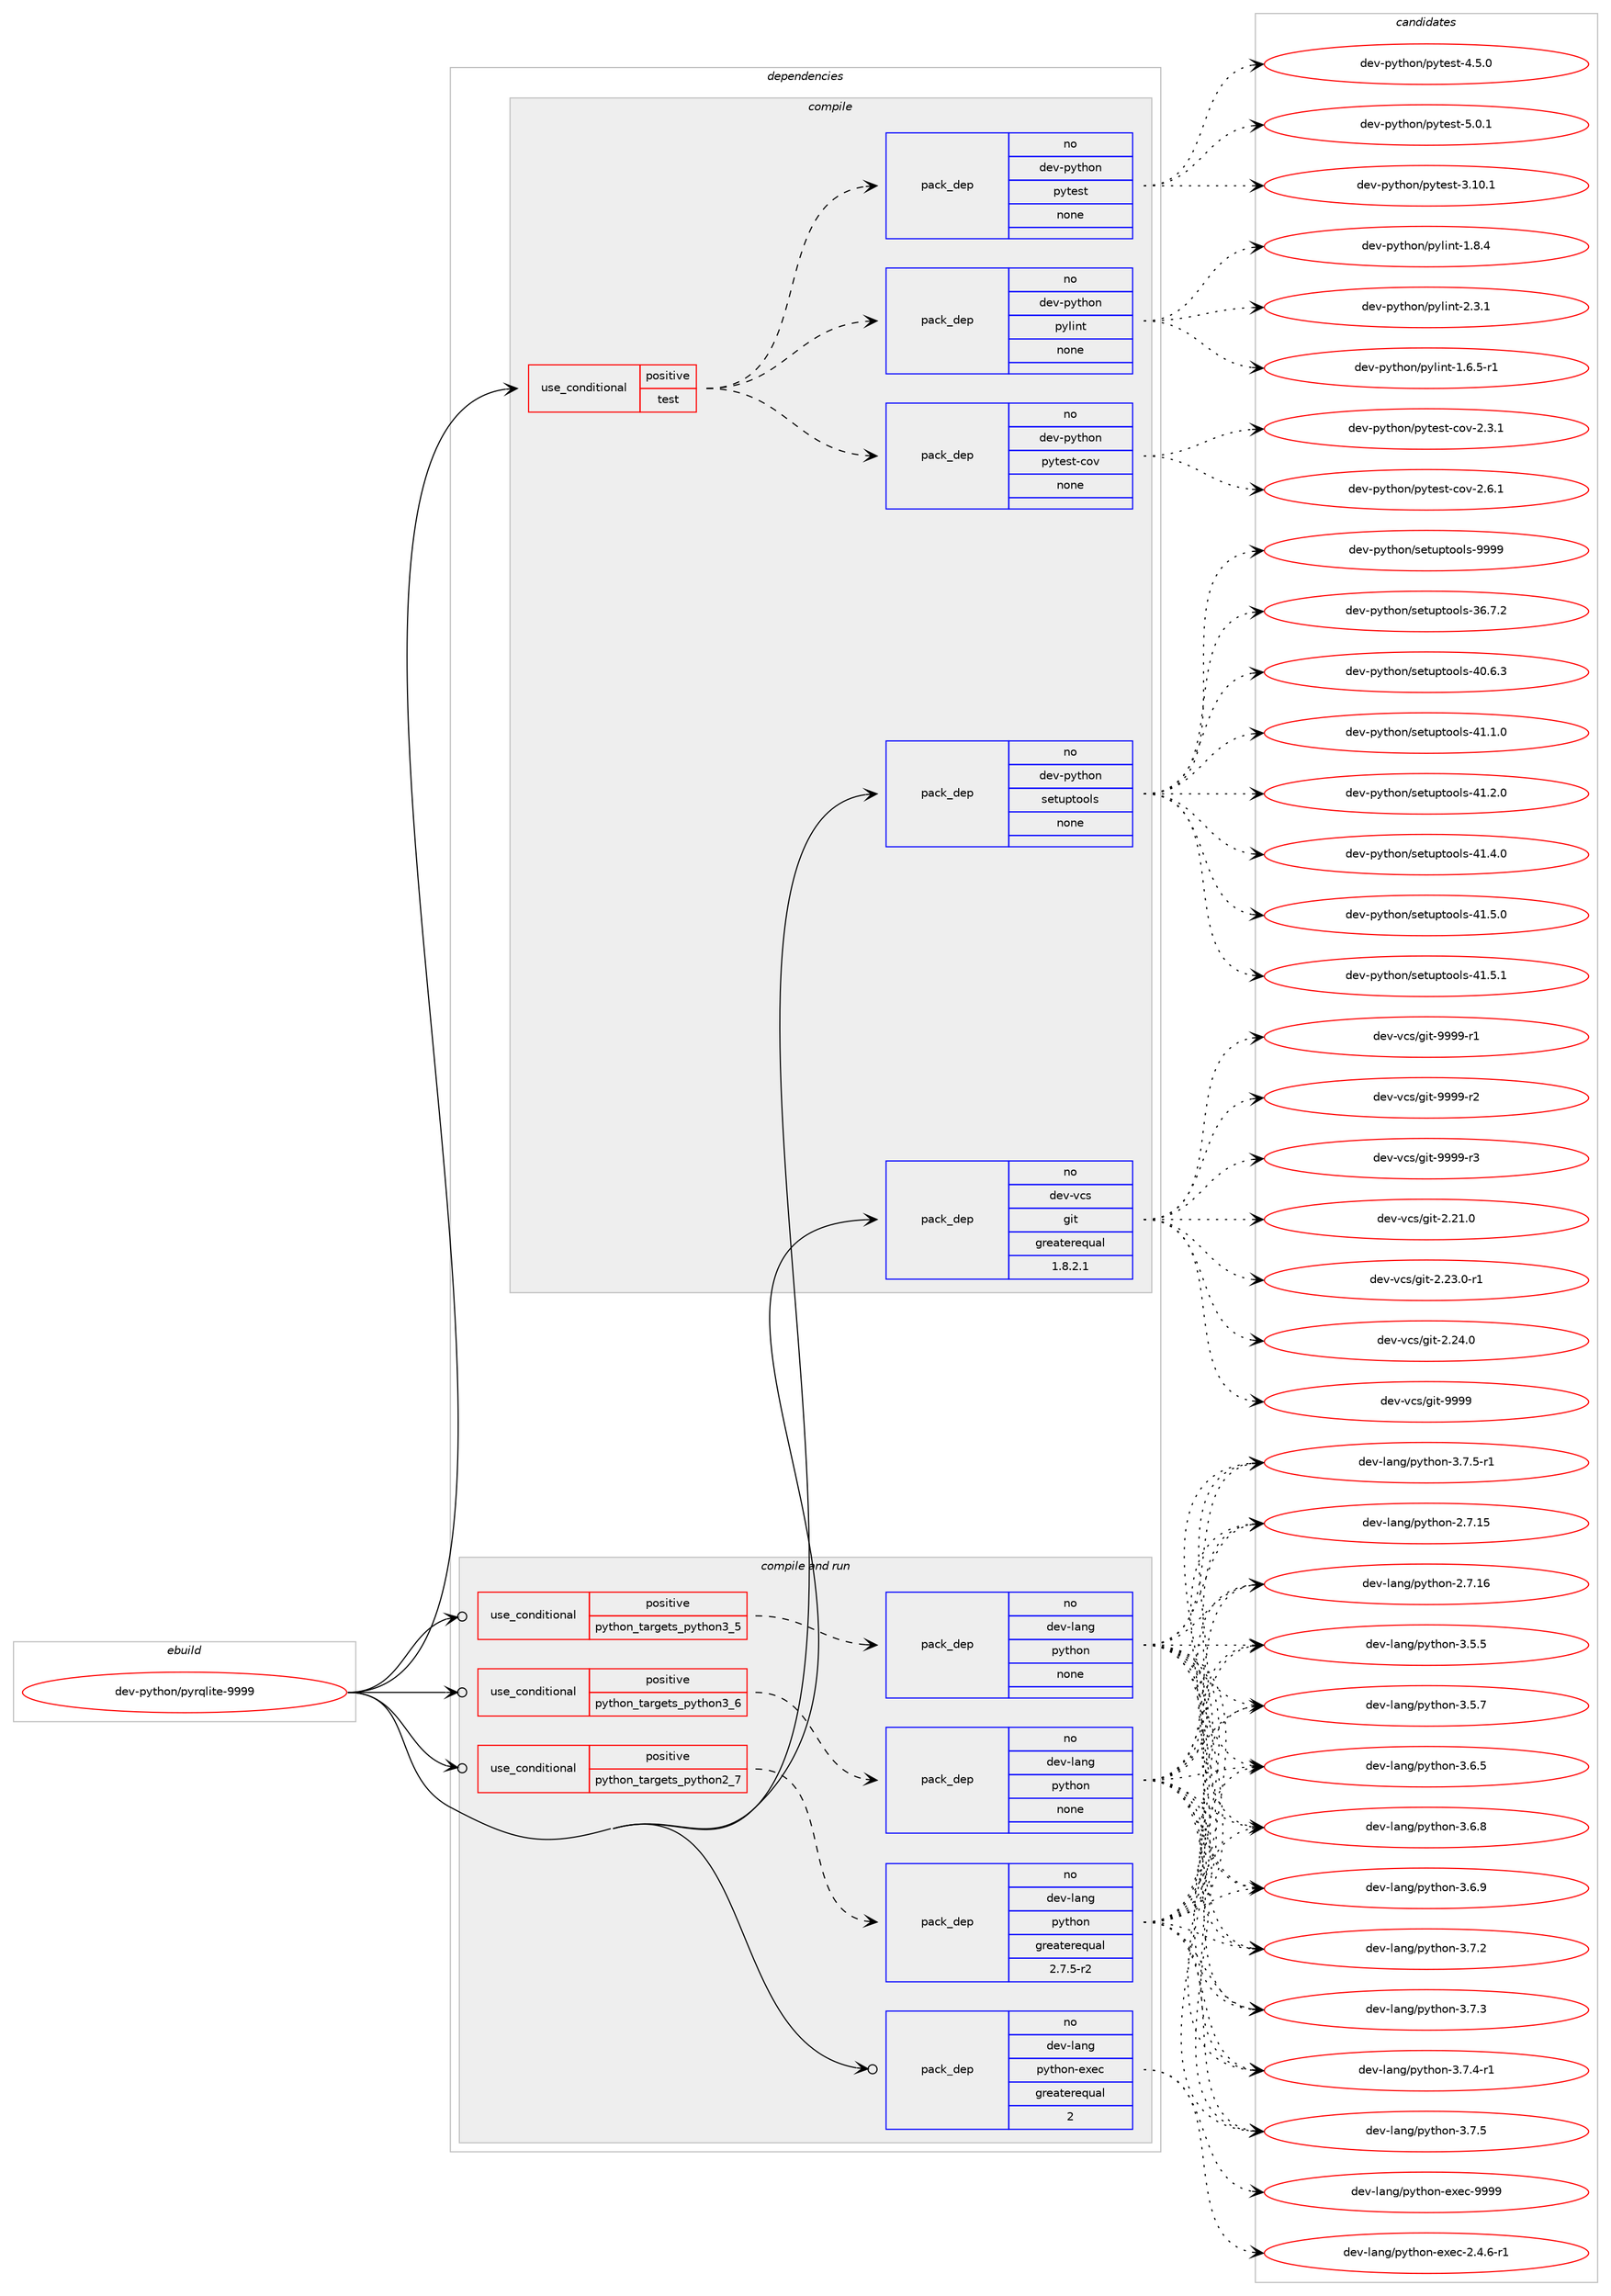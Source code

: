 digraph prolog {

# *************
# Graph options
# *************

newrank=true;
concentrate=true;
compound=true;
graph [rankdir=LR,fontname=Helvetica,fontsize=10,ranksep=1.5];#, ranksep=2.5, nodesep=0.2];
edge  [arrowhead=vee];
node  [fontname=Helvetica,fontsize=10];

# **********
# The ebuild
# **********

subgraph cluster_leftcol {
color=gray;
rank=same;
label=<<i>ebuild</i>>;
id [label="dev-python/pyrqlite-9999", color=red, width=4, href="../dev-python/pyrqlite-9999.svg"];
}

# ****************
# The dependencies
# ****************

subgraph cluster_midcol {
color=gray;
label=<<i>dependencies</i>>;
subgraph cluster_compile {
fillcolor="#eeeeee";
style=filled;
label=<<i>compile</i>>;
subgraph cond146718 {
dependency628443 [label=<<TABLE BORDER="0" CELLBORDER="1" CELLSPACING="0" CELLPADDING="4"><TR><TD ROWSPAN="3" CELLPADDING="10">use_conditional</TD></TR><TR><TD>positive</TD></TR><TR><TD>test</TD></TR></TABLE>>, shape=none, color=red];
subgraph pack469865 {
dependency628444 [label=<<TABLE BORDER="0" CELLBORDER="1" CELLSPACING="0" CELLPADDING="4" WIDTH="220"><TR><TD ROWSPAN="6" CELLPADDING="30">pack_dep</TD></TR><TR><TD WIDTH="110">no</TD></TR><TR><TD>dev-python</TD></TR><TR><TD>pytest</TD></TR><TR><TD>none</TD></TR><TR><TD></TD></TR></TABLE>>, shape=none, color=blue];
}
dependency628443:e -> dependency628444:w [weight=20,style="dashed",arrowhead="vee"];
subgraph pack469866 {
dependency628445 [label=<<TABLE BORDER="0" CELLBORDER="1" CELLSPACING="0" CELLPADDING="4" WIDTH="220"><TR><TD ROWSPAN="6" CELLPADDING="30">pack_dep</TD></TR><TR><TD WIDTH="110">no</TD></TR><TR><TD>dev-python</TD></TR><TR><TD>pytest-cov</TD></TR><TR><TD>none</TD></TR><TR><TD></TD></TR></TABLE>>, shape=none, color=blue];
}
dependency628443:e -> dependency628445:w [weight=20,style="dashed",arrowhead="vee"];
subgraph pack469867 {
dependency628446 [label=<<TABLE BORDER="0" CELLBORDER="1" CELLSPACING="0" CELLPADDING="4" WIDTH="220"><TR><TD ROWSPAN="6" CELLPADDING="30">pack_dep</TD></TR><TR><TD WIDTH="110">no</TD></TR><TR><TD>dev-python</TD></TR><TR><TD>pylint</TD></TR><TR><TD>none</TD></TR><TR><TD></TD></TR></TABLE>>, shape=none, color=blue];
}
dependency628443:e -> dependency628446:w [weight=20,style="dashed",arrowhead="vee"];
}
id:e -> dependency628443:w [weight=20,style="solid",arrowhead="vee"];
subgraph pack469868 {
dependency628447 [label=<<TABLE BORDER="0" CELLBORDER="1" CELLSPACING="0" CELLPADDING="4" WIDTH="220"><TR><TD ROWSPAN="6" CELLPADDING="30">pack_dep</TD></TR><TR><TD WIDTH="110">no</TD></TR><TR><TD>dev-python</TD></TR><TR><TD>setuptools</TD></TR><TR><TD>none</TD></TR><TR><TD></TD></TR></TABLE>>, shape=none, color=blue];
}
id:e -> dependency628447:w [weight=20,style="solid",arrowhead="vee"];
subgraph pack469869 {
dependency628448 [label=<<TABLE BORDER="0" CELLBORDER="1" CELLSPACING="0" CELLPADDING="4" WIDTH="220"><TR><TD ROWSPAN="6" CELLPADDING="30">pack_dep</TD></TR><TR><TD WIDTH="110">no</TD></TR><TR><TD>dev-vcs</TD></TR><TR><TD>git</TD></TR><TR><TD>greaterequal</TD></TR><TR><TD>1.8.2.1</TD></TR></TABLE>>, shape=none, color=blue];
}
id:e -> dependency628448:w [weight=20,style="solid",arrowhead="vee"];
}
subgraph cluster_compileandrun {
fillcolor="#eeeeee";
style=filled;
label=<<i>compile and run</i>>;
subgraph cond146719 {
dependency628449 [label=<<TABLE BORDER="0" CELLBORDER="1" CELLSPACING="0" CELLPADDING="4"><TR><TD ROWSPAN="3" CELLPADDING="10">use_conditional</TD></TR><TR><TD>positive</TD></TR><TR><TD>python_targets_python2_7</TD></TR></TABLE>>, shape=none, color=red];
subgraph pack469870 {
dependency628450 [label=<<TABLE BORDER="0" CELLBORDER="1" CELLSPACING="0" CELLPADDING="4" WIDTH="220"><TR><TD ROWSPAN="6" CELLPADDING="30">pack_dep</TD></TR><TR><TD WIDTH="110">no</TD></TR><TR><TD>dev-lang</TD></TR><TR><TD>python</TD></TR><TR><TD>greaterequal</TD></TR><TR><TD>2.7.5-r2</TD></TR></TABLE>>, shape=none, color=blue];
}
dependency628449:e -> dependency628450:w [weight=20,style="dashed",arrowhead="vee"];
}
id:e -> dependency628449:w [weight=20,style="solid",arrowhead="odotvee"];
subgraph cond146720 {
dependency628451 [label=<<TABLE BORDER="0" CELLBORDER="1" CELLSPACING="0" CELLPADDING="4"><TR><TD ROWSPAN="3" CELLPADDING="10">use_conditional</TD></TR><TR><TD>positive</TD></TR><TR><TD>python_targets_python3_5</TD></TR></TABLE>>, shape=none, color=red];
subgraph pack469871 {
dependency628452 [label=<<TABLE BORDER="0" CELLBORDER="1" CELLSPACING="0" CELLPADDING="4" WIDTH="220"><TR><TD ROWSPAN="6" CELLPADDING="30">pack_dep</TD></TR><TR><TD WIDTH="110">no</TD></TR><TR><TD>dev-lang</TD></TR><TR><TD>python</TD></TR><TR><TD>none</TD></TR><TR><TD></TD></TR></TABLE>>, shape=none, color=blue];
}
dependency628451:e -> dependency628452:w [weight=20,style="dashed",arrowhead="vee"];
}
id:e -> dependency628451:w [weight=20,style="solid",arrowhead="odotvee"];
subgraph cond146721 {
dependency628453 [label=<<TABLE BORDER="0" CELLBORDER="1" CELLSPACING="0" CELLPADDING="4"><TR><TD ROWSPAN="3" CELLPADDING="10">use_conditional</TD></TR><TR><TD>positive</TD></TR><TR><TD>python_targets_python3_6</TD></TR></TABLE>>, shape=none, color=red];
subgraph pack469872 {
dependency628454 [label=<<TABLE BORDER="0" CELLBORDER="1" CELLSPACING="0" CELLPADDING="4" WIDTH="220"><TR><TD ROWSPAN="6" CELLPADDING="30">pack_dep</TD></TR><TR><TD WIDTH="110">no</TD></TR><TR><TD>dev-lang</TD></TR><TR><TD>python</TD></TR><TR><TD>none</TD></TR><TR><TD></TD></TR></TABLE>>, shape=none, color=blue];
}
dependency628453:e -> dependency628454:w [weight=20,style="dashed",arrowhead="vee"];
}
id:e -> dependency628453:w [weight=20,style="solid",arrowhead="odotvee"];
subgraph pack469873 {
dependency628455 [label=<<TABLE BORDER="0" CELLBORDER="1" CELLSPACING="0" CELLPADDING="4" WIDTH="220"><TR><TD ROWSPAN="6" CELLPADDING="30">pack_dep</TD></TR><TR><TD WIDTH="110">no</TD></TR><TR><TD>dev-lang</TD></TR><TR><TD>python-exec</TD></TR><TR><TD>greaterequal</TD></TR><TR><TD>2</TD></TR></TABLE>>, shape=none, color=blue];
}
id:e -> dependency628455:w [weight=20,style="solid",arrowhead="odotvee"];
}
subgraph cluster_run {
fillcolor="#eeeeee";
style=filled;
label=<<i>run</i>>;
}
}

# **************
# The candidates
# **************

subgraph cluster_choices {
rank=same;
color=gray;
label=<<i>candidates</i>>;

subgraph choice469865 {
color=black;
nodesep=1;
choice100101118451121211161041111104711212111610111511645514649484649 [label="dev-python/pytest-3.10.1", color=red, width=4,href="../dev-python/pytest-3.10.1.svg"];
choice1001011184511212111610411111047112121116101115116455246534648 [label="dev-python/pytest-4.5.0", color=red, width=4,href="../dev-python/pytest-4.5.0.svg"];
choice1001011184511212111610411111047112121116101115116455346484649 [label="dev-python/pytest-5.0.1", color=red, width=4,href="../dev-python/pytest-5.0.1.svg"];
dependency628444:e -> choice100101118451121211161041111104711212111610111511645514649484649:w [style=dotted,weight="100"];
dependency628444:e -> choice1001011184511212111610411111047112121116101115116455246534648:w [style=dotted,weight="100"];
dependency628444:e -> choice1001011184511212111610411111047112121116101115116455346484649:w [style=dotted,weight="100"];
}
subgraph choice469866 {
color=black;
nodesep=1;
choice10010111845112121116104111110471121211161011151164599111118455046514649 [label="dev-python/pytest-cov-2.3.1", color=red, width=4,href="../dev-python/pytest-cov-2.3.1.svg"];
choice10010111845112121116104111110471121211161011151164599111118455046544649 [label="dev-python/pytest-cov-2.6.1", color=red, width=4,href="../dev-python/pytest-cov-2.6.1.svg"];
dependency628445:e -> choice10010111845112121116104111110471121211161011151164599111118455046514649:w [style=dotted,weight="100"];
dependency628445:e -> choice10010111845112121116104111110471121211161011151164599111118455046544649:w [style=dotted,weight="100"];
}
subgraph choice469867 {
color=black;
nodesep=1;
choice10010111845112121116104111110471121211081051101164549465446534511449 [label="dev-python/pylint-1.6.5-r1", color=red, width=4,href="../dev-python/pylint-1.6.5-r1.svg"];
choice1001011184511212111610411111047112121108105110116454946564652 [label="dev-python/pylint-1.8.4", color=red, width=4,href="../dev-python/pylint-1.8.4.svg"];
choice1001011184511212111610411111047112121108105110116455046514649 [label="dev-python/pylint-2.3.1", color=red, width=4,href="../dev-python/pylint-2.3.1.svg"];
dependency628446:e -> choice10010111845112121116104111110471121211081051101164549465446534511449:w [style=dotted,weight="100"];
dependency628446:e -> choice1001011184511212111610411111047112121108105110116454946564652:w [style=dotted,weight="100"];
dependency628446:e -> choice1001011184511212111610411111047112121108105110116455046514649:w [style=dotted,weight="100"];
}
subgraph choice469868 {
color=black;
nodesep=1;
choice100101118451121211161041111104711510111611711211611111110811545515446554650 [label="dev-python/setuptools-36.7.2", color=red, width=4,href="../dev-python/setuptools-36.7.2.svg"];
choice100101118451121211161041111104711510111611711211611111110811545524846544651 [label="dev-python/setuptools-40.6.3", color=red, width=4,href="../dev-python/setuptools-40.6.3.svg"];
choice100101118451121211161041111104711510111611711211611111110811545524946494648 [label="dev-python/setuptools-41.1.0", color=red, width=4,href="../dev-python/setuptools-41.1.0.svg"];
choice100101118451121211161041111104711510111611711211611111110811545524946504648 [label="dev-python/setuptools-41.2.0", color=red, width=4,href="../dev-python/setuptools-41.2.0.svg"];
choice100101118451121211161041111104711510111611711211611111110811545524946524648 [label="dev-python/setuptools-41.4.0", color=red, width=4,href="../dev-python/setuptools-41.4.0.svg"];
choice100101118451121211161041111104711510111611711211611111110811545524946534648 [label="dev-python/setuptools-41.5.0", color=red, width=4,href="../dev-python/setuptools-41.5.0.svg"];
choice100101118451121211161041111104711510111611711211611111110811545524946534649 [label="dev-python/setuptools-41.5.1", color=red, width=4,href="../dev-python/setuptools-41.5.1.svg"];
choice10010111845112121116104111110471151011161171121161111111081154557575757 [label="dev-python/setuptools-9999", color=red, width=4,href="../dev-python/setuptools-9999.svg"];
dependency628447:e -> choice100101118451121211161041111104711510111611711211611111110811545515446554650:w [style=dotted,weight="100"];
dependency628447:e -> choice100101118451121211161041111104711510111611711211611111110811545524846544651:w [style=dotted,weight="100"];
dependency628447:e -> choice100101118451121211161041111104711510111611711211611111110811545524946494648:w [style=dotted,weight="100"];
dependency628447:e -> choice100101118451121211161041111104711510111611711211611111110811545524946504648:w [style=dotted,weight="100"];
dependency628447:e -> choice100101118451121211161041111104711510111611711211611111110811545524946524648:w [style=dotted,weight="100"];
dependency628447:e -> choice100101118451121211161041111104711510111611711211611111110811545524946534648:w [style=dotted,weight="100"];
dependency628447:e -> choice100101118451121211161041111104711510111611711211611111110811545524946534649:w [style=dotted,weight="100"];
dependency628447:e -> choice10010111845112121116104111110471151011161171121161111111081154557575757:w [style=dotted,weight="100"];
}
subgraph choice469869 {
color=black;
nodesep=1;
choice10010111845118991154710310511645504650494648 [label="dev-vcs/git-2.21.0", color=red, width=4,href="../dev-vcs/git-2.21.0.svg"];
choice100101118451189911547103105116455046505146484511449 [label="dev-vcs/git-2.23.0-r1", color=red, width=4,href="../dev-vcs/git-2.23.0-r1.svg"];
choice10010111845118991154710310511645504650524648 [label="dev-vcs/git-2.24.0", color=red, width=4,href="../dev-vcs/git-2.24.0.svg"];
choice1001011184511899115471031051164557575757 [label="dev-vcs/git-9999", color=red, width=4,href="../dev-vcs/git-9999.svg"];
choice10010111845118991154710310511645575757574511449 [label="dev-vcs/git-9999-r1", color=red, width=4,href="../dev-vcs/git-9999-r1.svg"];
choice10010111845118991154710310511645575757574511450 [label="dev-vcs/git-9999-r2", color=red, width=4,href="../dev-vcs/git-9999-r2.svg"];
choice10010111845118991154710310511645575757574511451 [label="dev-vcs/git-9999-r3", color=red, width=4,href="../dev-vcs/git-9999-r3.svg"];
dependency628448:e -> choice10010111845118991154710310511645504650494648:w [style=dotted,weight="100"];
dependency628448:e -> choice100101118451189911547103105116455046505146484511449:w [style=dotted,weight="100"];
dependency628448:e -> choice10010111845118991154710310511645504650524648:w [style=dotted,weight="100"];
dependency628448:e -> choice1001011184511899115471031051164557575757:w [style=dotted,weight="100"];
dependency628448:e -> choice10010111845118991154710310511645575757574511449:w [style=dotted,weight="100"];
dependency628448:e -> choice10010111845118991154710310511645575757574511450:w [style=dotted,weight="100"];
dependency628448:e -> choice10010111845118991154710310511645575757574511451:w [style=dotted,weight="100"];
}
subgraph choice469870 {
color=black;
nodesep=1;
choice10010111845108971101034711212111610411111045504655464953 [label="dev-lang/python-2.7.15", color=red, width=4,href="../dev-lang/python-2.7.15.svg"];
choice10010111845108971101034711212111610411111045504655464954 [label="dev-lang/python-2.7.16", color=red, width=4,href="../dev-lang/python-2.7.16.svg"];
choice100101118451089711010347112121116104111110455146534653 [label="dev-lang/python-3.5.5", color=red, width=4,href="../dev-lang/python-3.5.5.svg"];
choice100101118451089711010347112121116104111110455146534655 [label="dev-lang/python-3.5.7", color=red, width=4,href="../dev-lang/python-3.5.7.svg"];
choice100101118451089711010347112121116104111110455146544653 [label="dev-lang/python-3.6.5", color=red, width=4,href="../dev-lang/python-3.6.5.svg"];
choice100101118451089711010347112121116104111110455146544656 [label="dev-lang/python-3.6.8", color=red, width=4,href="../dev-lang/python-3.6.8.svg"];
choice100101118451089711010347112121116104111110455146544657 [label="dev-lang/python-3.6.9", color=red, width=4,href="../dev-lang/python-3.6.9.svg"];
choice100101118451089711010347112121116104111110455146554650 [label="dev-lang/python-3.7.2", color=red, width=4,href="../dev-lang/python-3.7.2.svg"];
choice100101118451089711010347112121116104111110455146554651 [label="dev-lang/python-3.7.3", color=red, width=4,href="../dev-lang/python-3.7.3.svg"];
choice1001011184510897110103471121211161041111104551465546524511449 [label="dev-lang/python-3.7.4-r1", color=red, width=4,href="../dev-lang/python-3.7.4-r1.svg"];
choice100101118451089711010347112121116104111110455146554653 [label="dev-lang/python-3.7.5", color=red, width=4,href="../dev-lang/python-3.7.5.svg"];
choice1001011184510897110103471121211161041111104551465546534511449 [label="dev-lang/python-3.7.5-r1", color=red, width=4,href="../dev-lang/python-3.7.5-r1.svg"];
dependency628450:e -> choice10010111845108971101034711212111610411111045504655464953:w [style=dotted,weight="100"];
dependency628450:e -> choice10010111845108971101034711212111610411111045504655464954:w [style=dotted,weight="100"];
dependency628450:e -> choice100101118451089711010347112121116104111110455146534653:w [style=dotted,weight="100"];
dependency628450:e -> choice100101118451089711010347112121116104111110455146534655:w [style=dotted,weight="100"];
dependency628450:e -> choice100101118451089711010347112121116104111110455146544653:w [style=dotted,weight="100"];
dependency628450:e -> choice100101118451089711010347112121116104111110455146544656:w [style=dotted,weight="100"];
dependency628450:e -> choice100101118451089711010347112121116104111110455146544657:w [style=dotted,weight="100"];
dependency628450:e -> choice100101118451089711010347112121116104111110455146554650:w [style=dotted,weight="100"];
dependency628450:e -> choice100101118451089711010347112121116104111110455146554651:w [style=dotted,weight="100"];
dependency628450:e -> choice1001011184510897110103471121211161041111104551465546524511449:w [style=dotted,weight="100"];
dependency628450:e -> choice100101118451089711010347112121116104111110455146554653:w [style=dotted,weight="100"];
dependency628450:e -> choice1001011184510897110103471121211161041111104551465546534511449:w [style=dotted,weight="100"];
}
subgraph choice469871 {
color=black;
nodesep=1;
choice10010111845108971101034711212111610411111045504655464953 [label="dev-lang/python-2.7.15", color=red, width=4,href="../dev-lang/python-2.7.15.svg"];
choice10010111845108971101034711212111610411111045504655464954 [label="dev-lang/python-2.7.16", color=red, width=4,href="../dev-lang/python-2.7.16.svg"];
choice100101118451089711010347112121116104111110455146534653 [label="dev-lang/python-3.5.5", color=red, width=4,href="../dev-lang/python-3.5.5.svg"];
choice100101118451089711010347112121116104111110455146534655 [label="dev-lang/python-3.5.7", color=red, width=4,href="../dev-lang/python-3.5.7.svg"];
choice100101118451089711010347112121116104111110455146544653 [label="dev-lang/python-3.6.5", color=red, width=4,href="../dev-lang/python-3.6.5.svg"];
choice100101118451089711010347112121116104111110455146544656 [label="dev-lang/python-3.6.8", color=red, width=4,href="../dev-lang/python-3.6.8.svg"];
choice100101118451089711010347112121116104111110455146544657 [label="dev-lang/python-3.6.9", color=red, width=4,href="../dev-lang/python-3.6.9.svg"];
choice100101118451089711010347112121116104111110455146554650 [label="dev-lang/python-3.7.2", color=red, width=4,href="../dev-lang/python-3.7.2.svg"];
choice100101118451089711010347112121116104111110455146554651 [label="dev-lang/python-3.7.3", color=red, width=4,href="../dev-lang/python-3.7.3.svg"];
choice1001011184510897110103471121211161041111104551465546524511449 [label="dev-lang/python-3.7.4-r1", color=red, width=4,href="../dev-lang/python-3.7.4-r1.svg"];
choice100101118451089711010347112121116104111110455146554653 [label="dev-lang/python-3.7.5", color=red, width=4,href="../dev-lang/python-3.7.5.svg"];
choice1001011184510897110103471121211161041111104551465546534511449 [label="dev-lang/python-3.7.5-r1", color=red, width=4,href="../dev-lang/python-3.7.5-r1.svg"];
dependency628452:e -> choice10010111845108971101034711212111610411111045504655464953:w [style=dotted,weight="100"];
dependency628452:e -> choice10010111845108971101034711212111610411111045504655464954:w [style=dotted,weight="100"];
dependency628452:e -> choice100101118451089711010347112121116104111110455146534653:w [style=dotted,weight="100"];
dependency628452:e -> choice100101118451089711010347112121116104111110455146534655:w [style=dotted,weight="100"];
dependency628452:e -> choice100101118451089711010347112121116104111110455146544653:w [style=dotted,weight="100"];
dependency628452:e -> choice100101118451089711010347112121116104111110455146544656:w [style=dotted,weight="100"];
dependency628452:e -> choice100101118451089711010347112121116104111110455146544657:w [style=dotted,weight="100"];
dependency628452:e -> choice100101118451089711010347112121116104111110455146554650:w [style=dotted,weight="100"];
dependency628452:e -> choice100101118451089711010347112121116104111110455146554651:w [style=dotted,weight="100"];
dependency628452:e -> choice1001011184510897110103471121211161041111104551465546524511449:w [style=dotted,weight="100"];
dependency628452:e -> choice100101118451089711010347112121116104111110455146554653:w [style=dotted,weight="100"];
dependency628452:e -> choice1001011184510897110103471121211161041111104551465546534511449:w [style=dotted,weight="100"];
}
subgraph choice469872 {
color=black;
nodesep=1;
choice10010111845108971101034711212111610411111045504655464953 [label="dev-lang/python-2.7.15", color=red, width=4,href="../dev-lang/python-2.7.15.svg"];
choice10010111845108971101034711212111610411111045504655464954 [label="dev-lang/python-2.7.16", color=red, width=4,href="../dev-lang/python-2.7.16.svg"];
choice100101118451089711010347112121116104111110455146534653 [label="dev-lang/python-3.5.5", color=red, width=4,href="../dev-lang/python-3.5.5.svg"];
choice100101118451089711010347112121116104111110455146534655 [label="dev-lang/python-3.5.7", color=red, width=4,href="../dev-lang/python-3.5.7.svg"];
choice100101118451089711010347112121116104111110455146544653 [label="dev-lang/python-3.6.5", color=red, width=4,href="../dev-lang/python-3.6.5.svg"];
choice100101118451089711010347112121116104111110455146544656 [label="dev-lang/python-3.6.8", color=red, width=4,href="../dev-lang/python-3.6.8.svg"];
choice100101118451089711010347112121116104111110455146544657 [label="dev-lang/python-3.6.9", color=red, width=4,href="../dev-lang/python-3.6.9.svg"];
choice100101118451089711010347112121116104111110455146554650 [label="dev-lang/python-3.7.2", color=red, width=4,href="../dev-lang/python-3.7.2.svg"];
choice100101118451089711010347112121116104111110455146554651 [label="dev-lang/python-3.7.3", color=red, width=4,href="../dev-lang/python-3.7.3.svg"];
choice1001011184510897110103471121211161041111104551465546524511449 [label="dev-lang/python-3.7.4-r1", color=red, width=4,href="../dev-lang/python-3.7.4-r1.svg"];
choice100101118451089711010347112121116104111110455146554653 [label="dev-lang/python-3.7.5", color=red, width=4,href="../dev-lang/python-3.7.5.svg"];
choice1001011184510897110103471121211161041111104551465546534511449 [label="dev-lang/python-3.7.5-r1", color=red, width=4,href="../dev-lang/python-3.7.5-r1.svg"];
dependency628454:e -> choice10010111845108971101034711212111610411111045504655464953:w [style=dotted,weight="100"];
dependency628454:e -> choice10010111845108971101034711212111610411111045504655464954:w [style=dotted,weight="100"];
dependency628454:e -> choice100101118451089711010347112121116104111110455146534653:w [style=dotted,weight="100"];
dependency628454:e -> choice100101118451089711010347112121116104111110455146534655:w [style=dotted,weight="100"];
dependency628454:e -> choice100101118451089711010347112121116104111110455146544653:w [style=dotted,weight="100"];
dependency628454:e -> choice100101118451089711010347112121116104111110455146544656:w [style=dotted,weight="100"];
dependency628454:e -> choice100101118451089711010347112121116104111110455146544657:w [style=dotted,weight="100"];
dependency628454:e -> choice100101118451089711010347112121116104111110455146554650:w [style=dotted,weight="100"];
dependency628454:e -> choice100101118451089711010347112121116104111110455146554651:w [style=dotted,weight="100"];
dependency628454:e -> choice1001011184510897110103471121211161041111104551465546524511449:w [style=dotted,weight="100"];
dependency628454:e -> choice100101118451089711010347112121116104111110455146554653:w [style=dotted,weight="100"];
dependency628454:e -> choice1001011184510897110103471121211161041111104551465546534511449:w [style=dotted,weight="100"];
}
subgraph choice469873 {
color=black;
nodesep=1;
choice10010111845108971101034711212111610411111045101120101994550465246544511449 [label="dev-lang/python-exec-2.4.6-r1", color=red, width=4,href="../dev-lang/python-exec-2.4.6-r1.svg"];
choice10010111845108971101034711212111610411111045101120101994557575757 [label="dev-lang/python-exec-9999", color=red, width=4,href="../dev-lang/python-exec-9999.svg"];
dependency628455:e -> choice10010111845108971101034711212111610411111045101120101994550465246544511449:w [style=dotted,weight="100"];
dependency628455:e -> choice10010111845108971101034711212111610411111045101120101994557575757:w [style=dotted,weight="100"];
}
}

}
